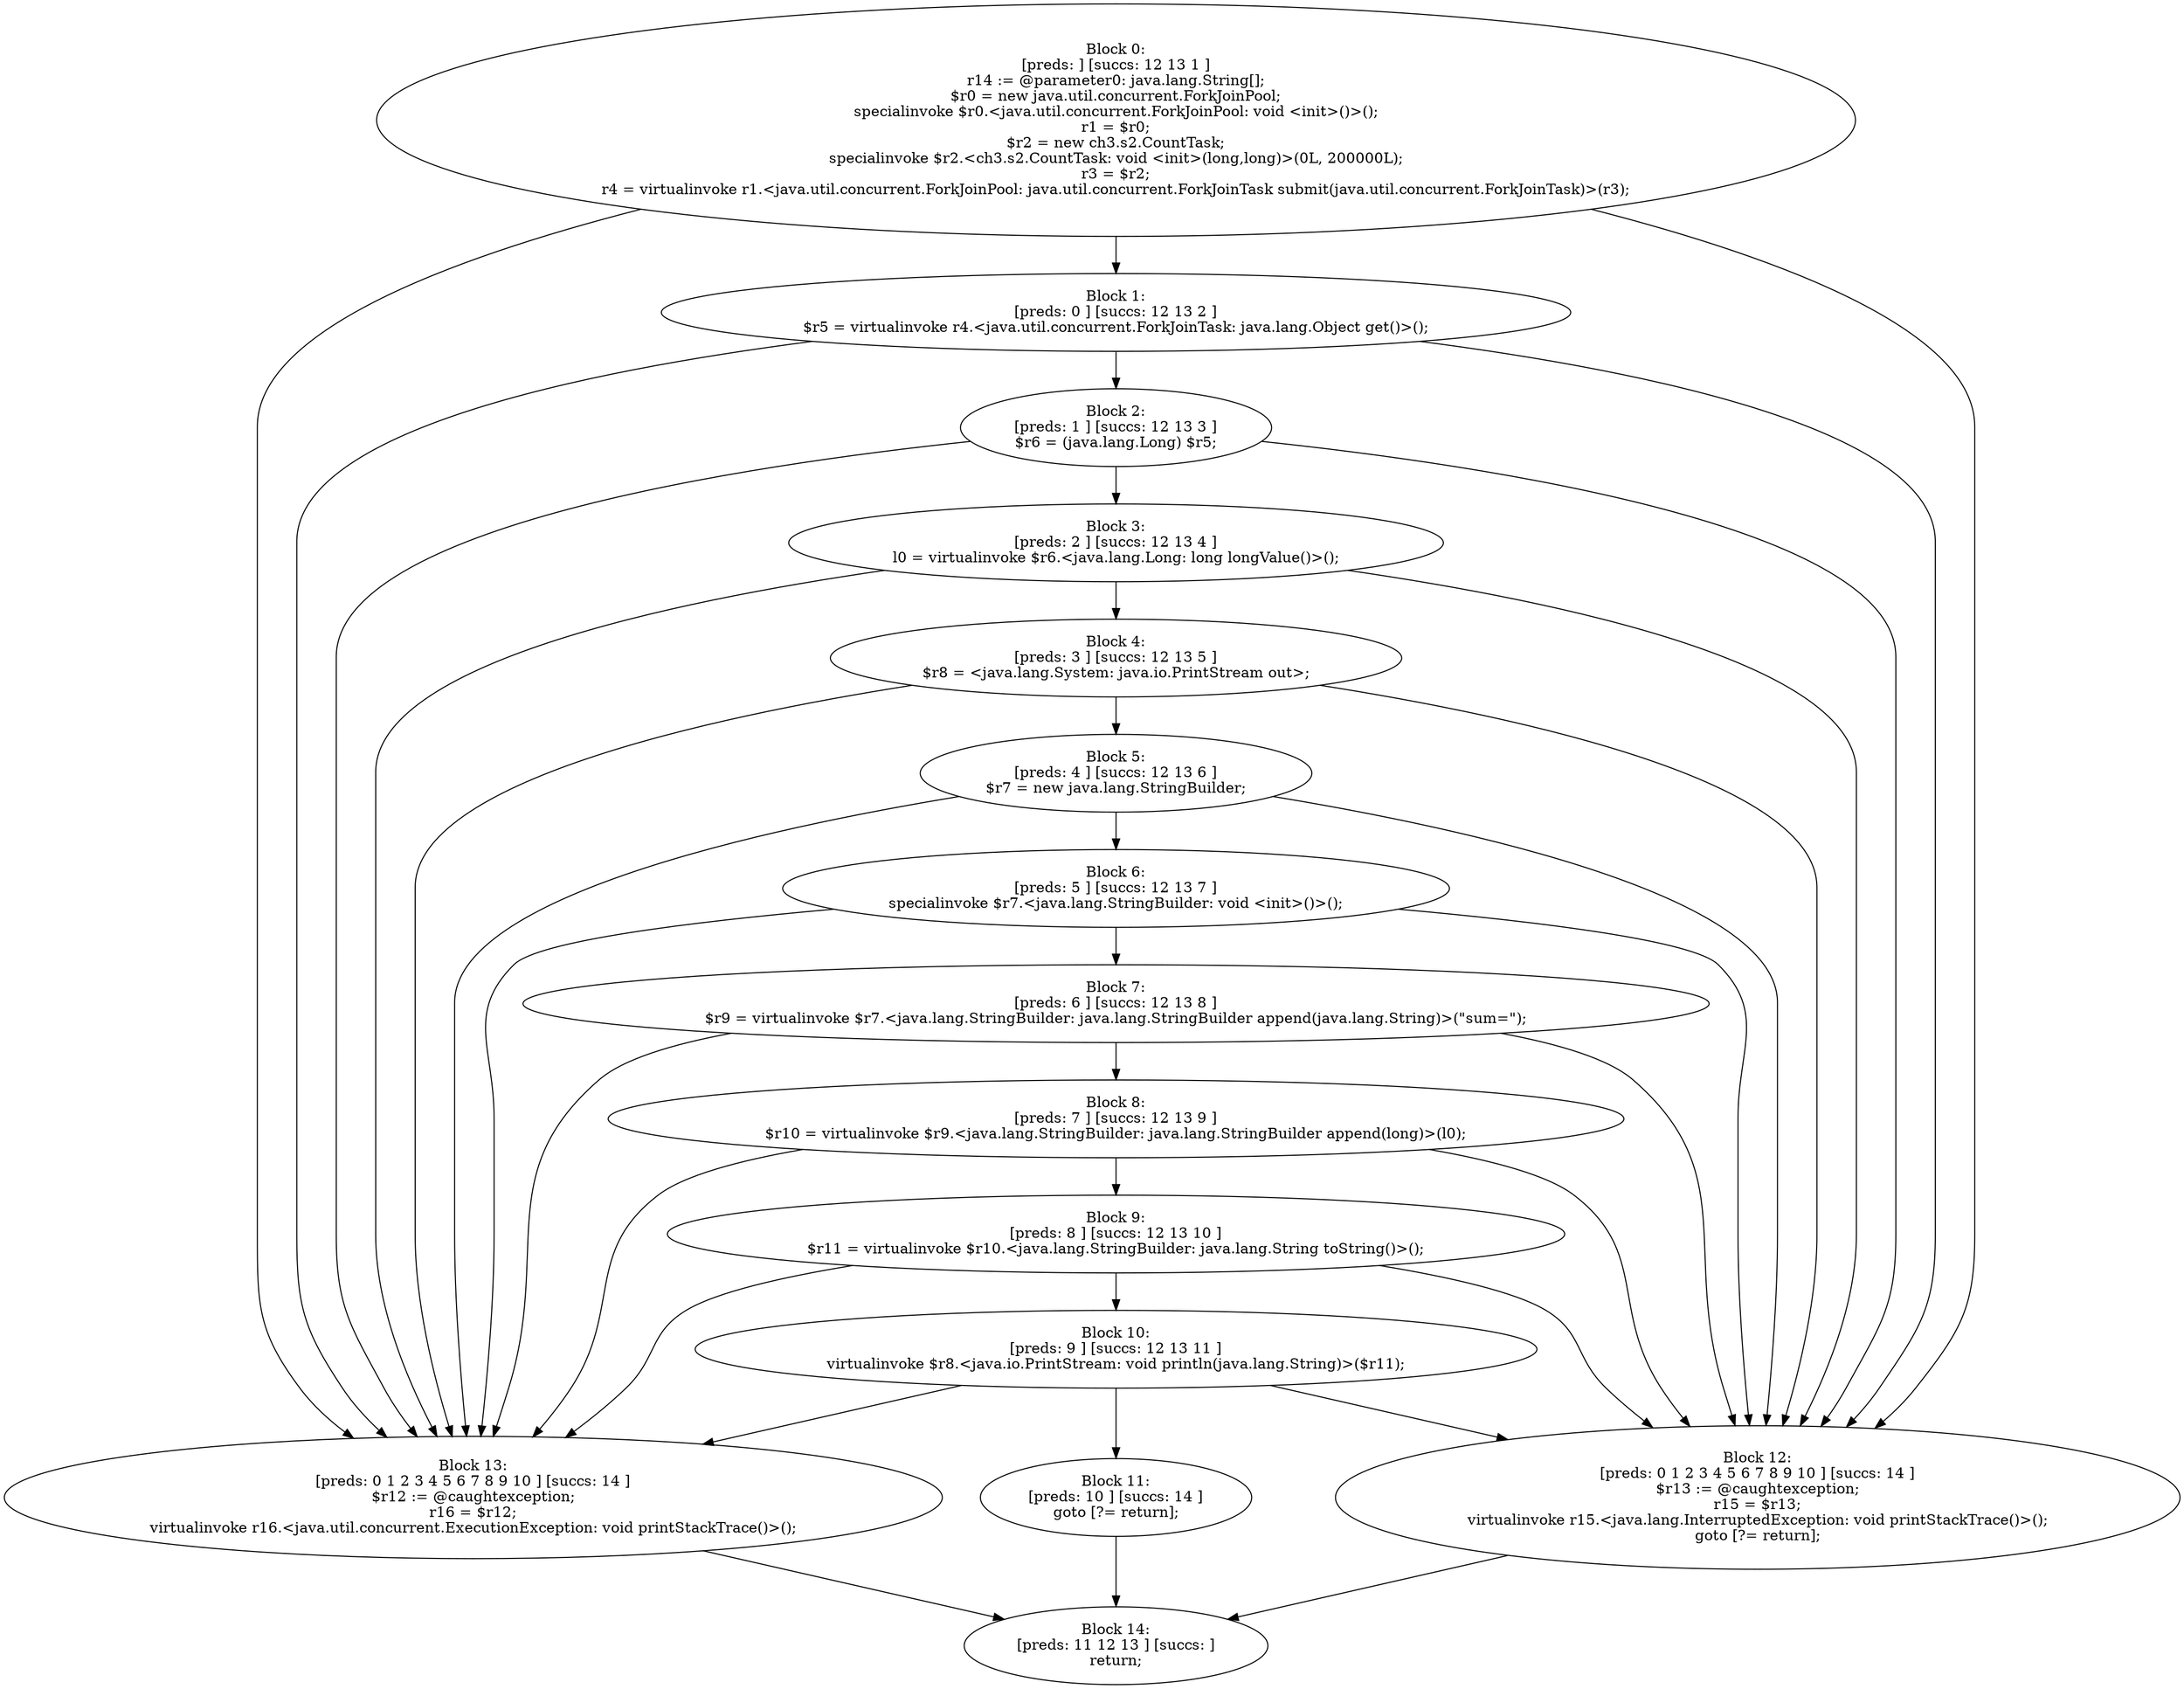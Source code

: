 digraph "unitGraph" {
    "Block 0:
[preds: ] [succs: 12 13 1 ]
r14 := @parameter0: java.lang.String[];
$r0 = new java.util.concurrent.ForkJoinPool;
specialinvoke $r0.<java.util.concurrent.ForkJoinPool: void <init>()>();
r1 = $r0;
$r2 = new ch3.s2.CountTask;
specialinvoke $r2.<ch3.s2.CountTask: void <init>(long,long)>(0L, 200000L);
r3 = $r2;
r4 = virtualinvoke r1.<java.util.concurrent.ForkJoinPool: java.util.concurrent.ForkJoinTask submit(java.util.concurrent.ForkJoinTask)>(r3);
"
    "Block 1:
[preds: 0 ] [succs: 12 13 2 ]
$r5 = virtualinvoke r4.<java.util.concurrent.ForkJoinTask: java.lang.Object get()>();
"
    "Block 2:
[preds: 1 ] [succs: 12 13 3 ]
$r6 = (java.lang.Long) $r5;
"
    "Block 3:
[preds: 2 ] [succs: 12 13 4 ]
l0 = virtualinvoke $r6.<java.lang.Long: long longValue()>();
"
    "Block 4:
[preds: 3 ] [succs: 12 13 5 ]
$r8 = <java.lang.System: java.io.PrintStream out>;
"
    "Block 5:
[preds: 4 ] [succs: 12 13 6 ]
$r7 = new java.lang.StringBuilder;
"
    "Block 6:
[preds: 5 ] [succs: 12 13 7 ]
specialinvoke $r7.<java.lang.StringBuilder: void <init>()>();
"
    "Block 7:
[preds: 6 ] [succs: 12 13 8 ]
$r9 = virtualinvoke $r7.<java.lang.StringBuilder: java.lang.StringBuilder append(java.lang.String)>(\"sum=\");
"
    "Block 8:
[preds: 7 ] [succs: 12 13 9 ]
$r10 = virtualinvoke $r9.<java.lang.StringBuilder: java.lang.StringBuilder append(long)>(l0);
"
    "Block 9:
[preds: 8 ] [succs: 12 13 10 ]
$r11 = virtualinvoke $r10.<java.lang.StringBuilder: java.lang.String toString()>();
"
    "Block 10:
[preds: 9 ] [succs: 12 13 11 ]
virtualinvoke $r8.<java.io.PrintStream: void println(java.lang.String)>($r11);
"
    "Block 11:
[preds: 10 ] [succs: 14 ]
goto [?= return];
"
    "Block 12:
[preds: 0 1 2 3 4 5 6 7 8 9 10 ] [succs: 14 ]
$r13 := @caughtexception;
r15 = $r13;
virtualinvoke r15.<java.lang.InterruptedException: void printStackTrace()>();
goto [?= return];
"
    "Block 13:
[preds: 0 1 2 3 4 5 6 7 8 9 10 ] [succs: 14 ]
$r12 := @caughtexception;
r16 = $r12;
virtualinvoke r16.<java.util.concurrent.ExecutionException: void printStackTrace()>();
"
    "Block 14:
[preds: 11 12 13 ] [succs: ]
return;
"
    "Block 0:
[preds: ] [succs: 12 13 1 ]
r14 := @parameter0: java.lang.String[];
$r0 = new java.util.concurrent.ForkJoinPool;
specialinvoke $r0.<java.util.concurrent.ForkJoinPool: void <init>()>();
r1 = $r0;
$r2 = new ch3.s2.CountTask;
specialinvoke $r2.<ch3.s2.CountTask: void <init>(long,long)>(0L, 200000L);
r3 = $r2;
r4 = virtualinvoke r1.<java.util.concurrent.ForkJoinPool: java.util.concurrent.ForkJoinTask submit(java.util.concurrent.ForkJoinTask)>(r3);
"->"Block 12:
[preds: 0 1 2 3 4 5 6 7 8 9 10 ] [succs: 14 ]
$r13 := @caughtexception;
r15 = $r13;
virtualinvoke r15.<java.lang.InterruptedException: void printStackTrace()>();
goto [?= return];
";
    "Block 0:
[preds: ] [succs: 12 13 1 ]
r14 := @parameter0: java.lang.String[];
$r0 = new java.util.concurrent.ForkJoinPool;
specialinvoke $r0.<java.util.concurrent.ForkJoinPool: void <init>()>();
r1 = $r0;
$r2 = new ch3.s2.CountTask;
specialinvoke $r2.<ch3.s2.CountTask: void <init>(long,long)>(0L, 200000L);
r3 = $r2;
r4 = virtualinvoke r1.<java.util.concurrent.ForkJoinPool: java.util.concurrent.ForkJoinTask submit(java.util.concurrent.ForkJoinTask)>(r3);
"->"Block 13:
[preds: 0 1 2 3 4 5 6 7 8 9 10 ] [succs: 14 ]
$r12 := @caughtexception;
r16 = $r12;
virtualinvoke r16.<java.util.concurrent.ExecutionException: void printStackTrace()>();
";
    "Block 0:
[preds: ] [succs: 12 13 1 ]
r14 := @parameter0: java.lang.String[];
$r0 = new java.util.concurrent.ForkJoinPool;
specialinvoke $r0.<java.util.concurrent.ForkJoinPool: void <init>()>();
r1 = $r0;
$r2 = new ch3.s2.CountTask;
specialinvoke $r2.<ch3.s2.CountTask: void <init>(long,long)>(0L, 200000L);
r3 = $r2;
r4 = virtualinvoke r1.<java.util.concurrent.ForkJoinPool: java.util.concurrent.ForkJoinTask submit(java.util.concurrent.ForkJoinTask)>(r3);
"->"Block 1:
[preds: 0 ] [succs: 12 13 2 ]
$r5 = virtualinvoke r4.<java.util.concurrent.ForkJoinTask: java.lang.Object get()>();
";
    "Block 1:
[preds: 0 ] [succs: 12 13 2 ]
$r5 = virtualinvoke r4.<java.util.concurrent.ForkJoinTask: java.lang.Object get()>();
"->"Block 12:
[preds: 0 1 2 3 4 5 6 7 8 9 10 ] [succs: 14 ]
$r13 := @caughtexception;
r15 = $r13;
virtualinvoke r15.<java.lang.InterruptedException: void printStackTrace()>();
goto [?= return];
";
    "Block 1:
[preds: 0 ] [succs: 12 13 2 ]
$r5 = virtualinvoke r4.<java.util.concurrent.ForkJoinTask: java.lang.Object get()>();
"->"Block 13:
[preds: 0 1 2 3 4 5 6 7 8 9 10 ] [succs: 14 ]
$r12 := @caughtexception;
r16 = $r12;
virtualinvoke r16.<java.util.concurrent.ExecutionException: void printStackTrace()>();
";
    "Block 1:
[preds: 0 ] [succs: 12 13 2 ]
$r5 = virtualinvoke r4.<java.util.concurrent.ForkJoinTask: java.lang.Object get()>();
"->"Block 2:
[preds: 1 ] [succs: 12 13 3 ]
$r6 = (java.lang.Long) $r5;
";
    "Block 2:
[preds: 1 ] [succs: 12 13 3 ]
$r6 = (java.lang.Long) $r5;
"->"Block 12:
[preds: 0 1 2 3 4 5 6 7 8 9 10 ] [succs: 14 ]
$r13 := @caughtexception;
r15 = $r13;
virtualinvoke r15.<java.lang.InterruptedException: void printStackTrace()>();
goto [?= return];
";
    "Block 2:
[preds: 1 ] [succs: 12 13 3 ]
$r6 = (java.lang.Long) $r5;
"->"Block 13:
[preds: 0 1 2 3 4 5 6 7 8 9 10 ] [succs: 14 ]
$r12 := @caughtexception;
r16 = $r12;
virtualinvoke r16.<java.util.concurrent.ExecutionException: void printStackTrace()>();
";
    "Block 2:
[preds: 1 ] [succs: 12 13 3 ]
$r6 = (java.lang.Long) $r5;
"->"Block 3:
[preds: 2 ] [succs: 12 13 4 ]
l0 = virtualinvoke $r6.<java.lang.Long: long longValue()>();
";
    "Block 3:
[preds: 2 ] [succs: 12 13 4 ]
l0 = virtualinvoke $r6.<java.lang.Long: long longValue()>();
"->"Block 12:
[preds: 0 1 2 3 4 5 6 7 8 9 10 ] [succs: 14 ]
$r13 := @caughtexception;
r15 = $r13;
virtualinvoke r15.<java.lang.InterruptedException: void printStackTrace()>();
goto [?= return];
";
    "Block 3:
[preds: 2 ] [succs: 12 13 4 ]
l0 = virtualinvoke $r6.<java.lang.Long: long longValue()>();
"->"Block 13:
[preds: 0 1 2 3 4 5 6 7 8 9 10 ] [succs: 14 ]
$r12 := @caughtexception;
r16 = $r12;
virtualinvoke r16.<java.util.concurrent.ExecutionException: void printStackTrace()>();
";
    "Block 3:
[preds: 2 ] [succs: 12 13 4 ]
l0 = virtualinvoke $r6.<java.lang.Long: long longValue()>();
"->"Block 4:
[preds: 3 ] [succs: 12 13 5 ]
$r8 = <java.lang.System: java.io.PrintStream out>;
";
    "Block 4:
[preds: 3 ] [succs: 12 13 5 ]
$r8 = <java.lang.System: java.io.PrintStream out>;
"->"Block 12:
[preds: 0 1 2 3 4 5 6 7 8 9 10 ] [succs: 14 ]
$r13 := @caughtexception;
r15 = $r13;
virtualinvoke r15.<java.lang.InterruptedException: void printStackTrace()>();
goto [?= return];
";
    "Block 4:
[preds: 3 ] [succs: 12 13 5 ]
$r8 = <java.lang.System: java.io.PrintStream out>;
"->"Block 13:
[preds: 0 1 2 3 4 5 6 7 8 9 10 ] [succs: 14 ]
$r12 := @caughtexception;
r16 = $r12;
virtualinvoke r16.<java.util.concurrent.ExecutionException: void printStackTrace()>();
";
    "Block 4:
[preds: 3 ] [succs: 12 13 5 ]
$r8 = <java.lang.System: java.io.PrintStream out>;
"->"Block 5:
[preds: 4 ] [succs: 12 13 6 ]
$r7 = new java.lang.StringBuilder;
";
    "Block 5:
[preds: 4 ] [succs: 12 13 6 ]
$r7 = new java.lang.StringBuilder;
"->"Block 12:
[preds: 0 1 2 3 4 5 6 7 8 9 10 ] [succs: 14 ]
$r13 := @caughtexception;
r15 = $r13;
virtualinvoke r15.<java.lang.InterruptedException: void printStackTrace()>();
goto [?= return];
";
    "Block 5:
[preds: 4 ] [succs: 12 13 6 ]
$r7 = new java.lang.StringBuilder;
"->"Block 13:
[preds: 0 1 2 3 4 5 6 7 8 9 10 ] [succs: 14 ]
$r12 := @caughtexception;
r16 = $r12;
virtualinvoke r16.<java.util.concurrent.ExecutionException: void printStackTrace()>();
";
    "Block 5:
[preds: 4 ] [succs: 12 13 6 ]
$r7 = new java.lang.StringBuilder;
"->"Block 6:
[preds: 5 ] [succs: 12 13 7 ]
specialinvoke $r7.<java.lang.StringBuilder: void <init>()>();
";
    "Block 6:
[preds: 5 ] [succs: 12 13 7 ]
specialinvoke $r7.<java.lang.StringBuilder: void <init>()>();
"->"Block 12:
[preds: 0 1 2 3 4 5 6 7 8 9 10 ] [succs: 14 ]
$r13 := @caughtexception;
r15 = $r13;
virtualinvoke r15.<java.lang.InterruptedException: void printStackTrace()>();
goto [?= return];
";
    "Block 6:
[preds: 5 ] [succs: 12 13 7 ]
specialinvoke $r7.<java.lang.StringBuilder: void <init>()>();
"->"Block 13:
[preds: 0 1 2 3 4 5 6 7 8 9 10 ] [succs: 14 ]
$r12 := @caughtexception;
r16 = $r12;
virtualinvoke r16.<java.util.concurrent.ExecutionException: void printStackTrace()>();
";
    "Block 6:
[preds: 5 ] [succs: 12 13 7 ]
specialinvoke $r7.<java.lang.StringBuilder: void <init>()>();
"->"Block 7:
[preds: 6 ] [succs: 12 13 8 ]
$r9 = virtualinvoke $r7.<java.lang.StringBuilder: java.lang.StringBuilder append(java.lang.String)>(\"sum=\");
";
    "Block 7:
[preds: 6 ] [succs: 12 13 8 ]
$r9 = virtualinvoke $r7.<java.lang.StringBuilder: java.lang.StringBuilder append(java.lang.String)>(\"sum=\");
"->"Block 12:
[preds: 0 1 2 3 4 5 6 7 8 9 10 ] [succs: 14 ]
$r13 := @caughtexception;
r15 = $r13;
virtualinvoke r15.<java.lang.InterruptedException: void printStackTrace()>();
goto [?= return];
";
    "Block 7:
[preds: 6 ] [succs: 12 13 8 ]
$r9 = virtualinvoke $r7.<java.lang.StringBuilder: java.lang.StringBuilder append(java.lang.String)>(\"sum=\");
"->"Block 13:
[preds: 0 1 2 3 4 5 6 7 8 9 10 ] [succs: 14 ]
$r12 := @caughtexception;
r16 = $r12;
virtualinvoke r16.<java.util.concurrent.ExecutionException: void printStackTrace()>();
";
    "Block 7:
[preds: 6 ] [succs: 12 13 8 ]
$r9 = virtualinvoke $r7.<java.lang.StringBuilder: java.lang.StringBuilder append(java.lang.String)>(\"sum=\");
"->"Block 8:
[preds: 7 ] [succs: 12 13 9 ]
$r10 = virtualinvoke $r9.<java.lang.StringBuilder: java.lang.StringBuilder append(long)>(l0);
";
    "Block 8:
[preds: 7 ] [succs: 12 13 9 ]
$r10 = virtualinvoke $r9.<java.lang.StringBuilder: java.lang.StringBuilder append(long)>(l0);
"->"Block 12:
[preds: 0 1 2 3 4 5 6 7 8 9 10 ] [succs: 14 ]
$r13 := @caughtexception;
r15 = $r13;
virtualinvoke r15.<java.lang.InterruptedException: void printStackTrace()>();
goto [?= return];
";
    "Block 8:
[preds: 7 ] [succs: 12 13 9 ]
$r10 = virtualinvoke $r9.<java.lang.StringBuilder: java.lang.StringBuilder append(long)>(l0);
"->"Block 13:
[preds: 0 1 2 3 4 5 6 7 8 9 10 ] [succs: 14 ]
$r12 := @caughtexception;
r16 = $r12;
virtualinvoke r16.<java.util.concurrent.ExecutionException: void printStackTrace()>();
";
    "Block 8:
[preds: 7 ] [succs: 12 13 9 ]
$r10 = virtualinvoke $r9.<java.lang.StringBuilder: java.lang.StringBuilder append(long)>(l0);
"->"Block 9:
[preds: 8 ] [succs: 12 13 10 ]
$r11 = virtualinvoke $r10.<java.lang.StringBuilder: java.lang.String toString()>();
";
    "Block 9:
[preds: 8 ] [succs: 12 13 10 ]
$r11 = virtualinvoke $r10.<java.lang.StringBuilder: java.lang.String toString()>();
"->"Block 12:
[preds: 0 1 2 3 4 5 6 7 8 9 10 ] [succs: 14 ]
$r13 := @caughtexception;
r15 = $r13;
virtualinvoke r15.<java.lang.InterruptedException: void printStackTrace()>();
goto [?= return];
";
    "Block 9:
[preds: 8 ] [succs: 12 13 10 ]
$r11 = virtualinvoke $r10.<java.lang.StringBuilder: java.lang.String toString()>();
"->"Block 13:
[preds: 0 1 2 3 4 5 6 7 8 9 10 ] [succs: 14 ]
$r12 := @caughtexception;
r16 = $r12;
virtualinvoke r16.<java.util.concurrent.ExecutionException: void printStackTrace()>();
";
    "Block 9:
[preds: 8 ] [succs: 12 13 10 ]
$r11 = virtualinvoke $r10.<java.lang.StringBuilder: java.lang.String toString()>();
"->"Block 10:
[preds: 9 ] [succs: 12 13 11 ]
virtualinvoke $r8.<java.io.PrintStream: void println(java.lang.String)>($r11);
";
    "Block 10:
[preds: 9 ] [succs: 12 13 11 ]
virtualinvoke $r8.<java.io.PrintStream: void println(java.lang.String)>($r11);
"->"Block 12:
[preds: 0 1 2 3 4 5 6 7 8 9 10 ] [succs: 14 ]
$r13 := @caughtexception;
r15 = $r13;
virtualinvoke r15.<java.lang.InterruptedException: void printStackTrace()>();
goto [?= return];
";
    "Block 10:
[preds: 9 ] [succs: 12 13 11 ]
virtualinvoke $r8.<java.io.PrintStream: void println(java.lang.String)>($r11);
"->"Block 13:
[preds: 0 1 2 3 4 5 6 7 8 9 10 ] [succs: 14 ]
$r12 := @caughtexception;
r16 = $r12;
virtualinvoke r16.<java.util.concurrent.ExecutionException: void printStackTrace()>();
";
    "Block 10:
[preds: 9 ] [succs: 12 13 11 ]
virtualinvoke $r8.<java.io.PrintStream: void println(java.lang.String)>($r11);
"->"Block 11:
[preds: 10 ] [succs: 14 ]
goto [?= return];
";
    "Block 11:
[preds: 10 ] [succs: 14 ]
goto [?= return];
"->"Block 14:
[preds: 11 12 13 ] [succs: ]
return;
";
    "Block 12:
[preds: 0 1 2 3 4 5 6 7 8 9 10 ] [succs: 14 ]
$r13 := @caughtexception;
r15 = $r13;
virtualinvoke r15.<java.lang.InterruptedException: void printStackTrace()>();
goto [?= return];
"->"Block 14:
[preds: 11 12 13 ] [succs: ]
return;
";
    "Block 13:
[preds: 0 1 2 3 4 5 6 7 8 9 10 ] [succs: 14 ]
$r12 := @caughtexception;
r16 = $r12;
virtualinvoke r16.<java.util.concurrent.ExecutionException: void printStackTrace()>();
"->"Block 14:
[preds: 11 12 13 ] [succs: ]
return;
";
}
